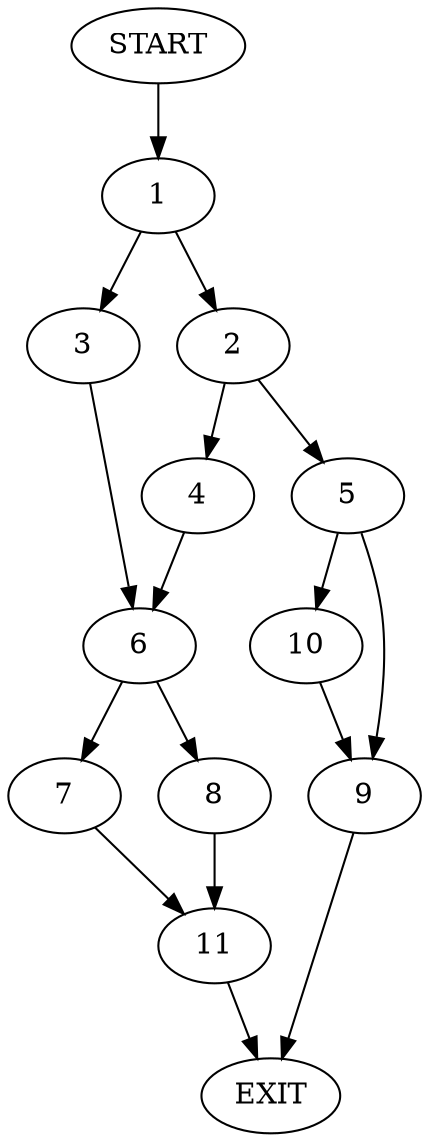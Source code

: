 digraph {
0 [label="START"]
12 [label="EXIT"]
0 -> 1
1 -> 2
1 -> 3
2 -> 4
2 -> 5
3 -> 6
6 -> 7
6 -> 8
5 -> 9
5 -> 10
4 -> 6
9 -> 12
10 -> 9
8 -> 11
7 -> 11
11 -> 12
}
